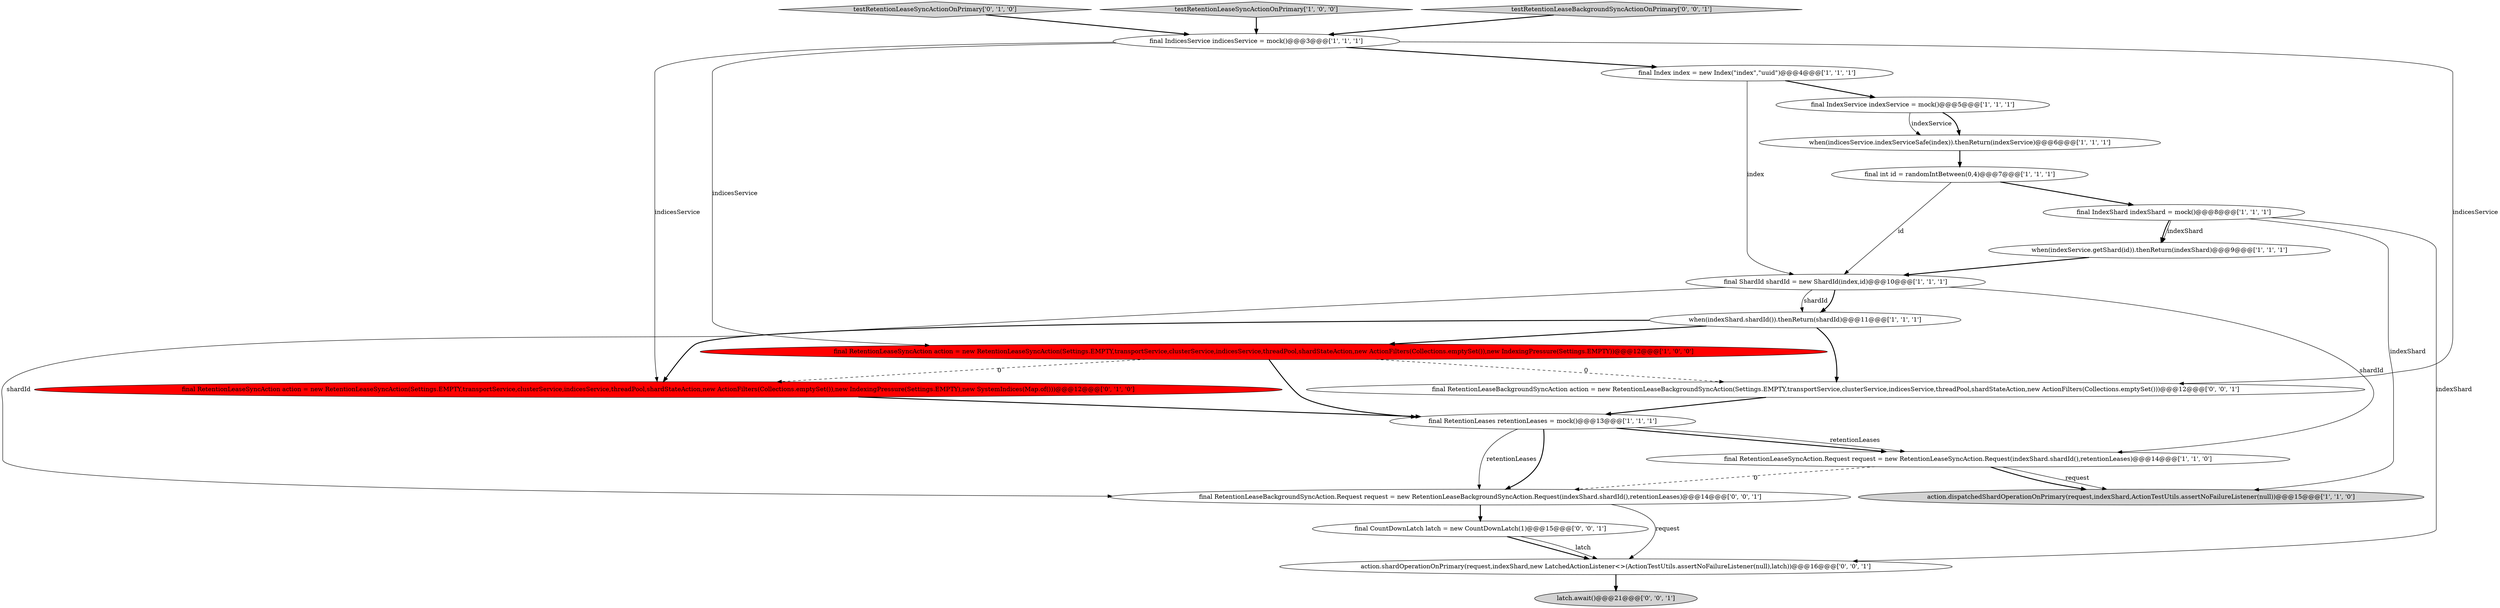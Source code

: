 digraph {
18 [style = filled, label = "final CountDownLatch latch = new CountDownLatch(1)@@@15@@@['0', '0', '1']", fillcolor = white, shape = ellipse image = "AAA0AAABBB3BBB"];
10 [style = filled, label = "final RetentionLeaseSyncAction.Request request = new RetentionLeaseSyncAction.Request(indexShard.shardId(),retentionLeases)@@@14@@@['1', '1', '0']", fillcolor = white, shape = ellipse image = "AAA0AAABBB1BBB"];
14 [style = filled, label = "testRetentionLeaseSyncActionOnPrimary['0', '1', '0']", fillcolor = lightgray, shape = diamond image = "AAA0AAABBB2BBB"];
1 [style = filled, label = "final ShardId shardId = new ShardId(index,id)@@@10@@@['1', '1', '1']", fillcolor = white, shape = ellipse image = "AAA0AAABBB1BBB"];
9 [style = filled, label = "when(indicesService.indexServiceSafe(index)).thenReturn(indexService)@@@6@@@['1', '1', '1']", fillcolor = white, shape = ellipse image = "AAA0AAABBB1BBB"];
17 [style = filled, label = "final RetentionLeaseBackgroundSyncAction.Request request = new RetentionLeaseBackgroundSyncAction.Request(indexShard.shardId(),retentionLeases)@@@14@@@['0', '0', '1']", fillcolor = white, shape = ellipse image = "AAA0AAABBB3BBB"];
20 [style = filled, label = "latch.await()@@@21@@@['0', '0', '1']", fillcolor = lightgray, shape = ellipse image = "AAA0AAABBB3BBB"];
4 [style = filled, label = "final IndexShard indexShard = mock()@@@8@@@['1', '1', '1']", fillcolor = white, shape = ellipse image = "AAA0AAABBB1BBB"];
8 [style = filled, label = "final RetentionLeaseSyncAction action = new RetentionLeaseSyncAction(Settings.EMPTY,transportService,clusterService,indicesService,threadPool,shardStateAction,new ActionFilters(Collections.emptySet()),new IndexingPressure(Settings.EMPTY))@@@12@@@['1', '0', '0']", fillcolor = red, shape = ellipse image = "AAA1AAABBB1BBB"];
2 [style = filled, label = "final Index index = new Index(\"index\",\"uuid\")@@@4@@@['1', '1', '1']", fillcolor = white, shape = ellipse image = "AAA0AAABBB1BBB"];
6 [style = filled, label = "testRetentionLeaseSyncActionOnPrimary['1', '0', '0']", fillcolor = lightgray, shape = diamond image = "AAA0AAABBB1BBB"];
16 [style = filled, label = "testRetentionLeaseBackgroundSyncActionOnPrimary['0', '0', '1']", fillcolor = lightgray, shape = diamond image = "AAA0AAABBB3BBB"];
15 [style = filled, label = "final RetentionLeaseSyncAction action = new RetentionLeaseSyncAction(Settings.EMPTY,transportService,clusterService,indicesService,threadPool,shardStateAction,new ActionFilters(Collections.emptySet()),new IndexingPressure(Settings.EMPTY),new SystemIndices(Map.of()))@@@12@@@['0', '1', '0']", fillcolor = red, shape = ellipse image = "AAA1AAABBB2BBB"];
21 [style = filled, label = "final RetentionLeaseBackgroundSyncAction action = new RetentionLeaseBackgroundSyncAction(Settings.EMPTY,transportService,clusterService,indicesService,threadPool,shardStateAction,new ActionFilters(Collections.emptySet()))@@@12@@@['0', '0', '1']", fillcolor = white, shape = ellipse image = "AAA0AAABBB3BBB"];
5 [style = filled, label = "when(indexShard.shardId()).thenReturn(shardId)@@@11@@@['1', '1', '1']", fillcolor = white, shape = ellipse image = "AAA0AAABBB1BBB"];
19 [style = filled, label = "action.shardOperationOnPrimary(request,indexShard,new LatchedActionListener<>(ActionTestUtils.assertNoFailureListener(null),latch))@@@16@@@['0', '0', '1']", fillcolor = white, shape = ellipse image = "AAA0AAABBB3BBB"];
12 [style = filled, label = "final IndicesService indicesService = mock()@@@3@@@['1', '1', '1']", fillcolor = white, shape = ellipse image = "AAA0AAABBB1BBB"];
3 [style = filled, label = "final int id = randomIntBetween(0,4)@@@7@@@['1', '1', '1']", fillcolor = white, shape = ellipse image = "AAA0AAABBB1BBB"];
11 [style = filled, label = "action.dispatchedShardOperationOnPrimary(request,indexShard,ActionTestUtils.assertNoFailureListener(null))@@@15@@@['1', '1', '0']", fillcolor = lightgray, shape = ellipse image = "AAA0AAABBB1BBB"];
7 [style = filled, label = "when(indexService.getShard(id)).thenReturn(indexShard)@@@9@@@['1', '1', '1']", fillcolor = white, shape = ellipse image = "AAA0AAABBB1BBB"];
13 [style = filled, label = "final RetentionLeases retentionLeases = mock()@@@13@@@['1', '1', '1']", fillcolor = white, shape = ellipse image = "AAA0AAABBB1BBB"];
0 [style = filled, label = "final IndexService indexService = mock()@@@5@@@['1', '1', '1']", fillcolor = white, shape = ellipse image = "AAA0AAABBB1BBB"];
1->5 [style = bold, label=""];
13->10 [style = bold, label=""];
5->8 [style = bold, label=""];
0->9 [style = bold, label=""];
15->13 [style = bold, label=""];
1->17 [style = solid, label="shardId"];
7->1 [style = bold, label=""];
17->19 [style = solid, label="request"];
12->15 [style = solid, label="indicesService"];
3->1 [style = solid, label="id"];
19->20 [style = bold, label=""];
0->9 [style = solid, label="indexService"];
8->15 [style = dashed, label="0"];
18->19 [style = bold, label=""];
13->10 [style = solid, label="retentionLeases"];
18->19 [style = solid, label="latch"];
5->15 [style = bold, label=""];
13->17 [style = solid, label="retentionLeases"];
12->8 [style = solid, label="indicesService"];
1->5 [style = solid, label="shardId"];
8->21 [style = dashed, label="0"];
2->1 [style = solid, label="index"];
3->4 [style = bold, label=""];
4->7 [style = bold, label=""];
5->21 [style = bold, label=""];
13->17 [style = bold, label=""];
12->2 [style = bold, label=""];
2->0 [style = bold, label=""];
4->11 [style = solid, label="indexShard"];
4->7 [style = solid, label="indexShard"];
14->12 [style = bold, label=""];
10->11 [style = solid, label="request"];
10->17 [style = dashed, label="0"];
12->21 [style = solid, label="indicesService"];
9->3 [style = bold, label=""];
4->19 [style = solid, label="indexShard"];
1->10 [style = solid, label="shardId"];
16->12 [style = bold, label=""];
17->18 [style = bold, label=""];
8->13 [style = bold, label=""];
21->13 [style = bold, label=""];
10->11 [style = bold, label=""];
6->12 [style = bold, label=""];
}
